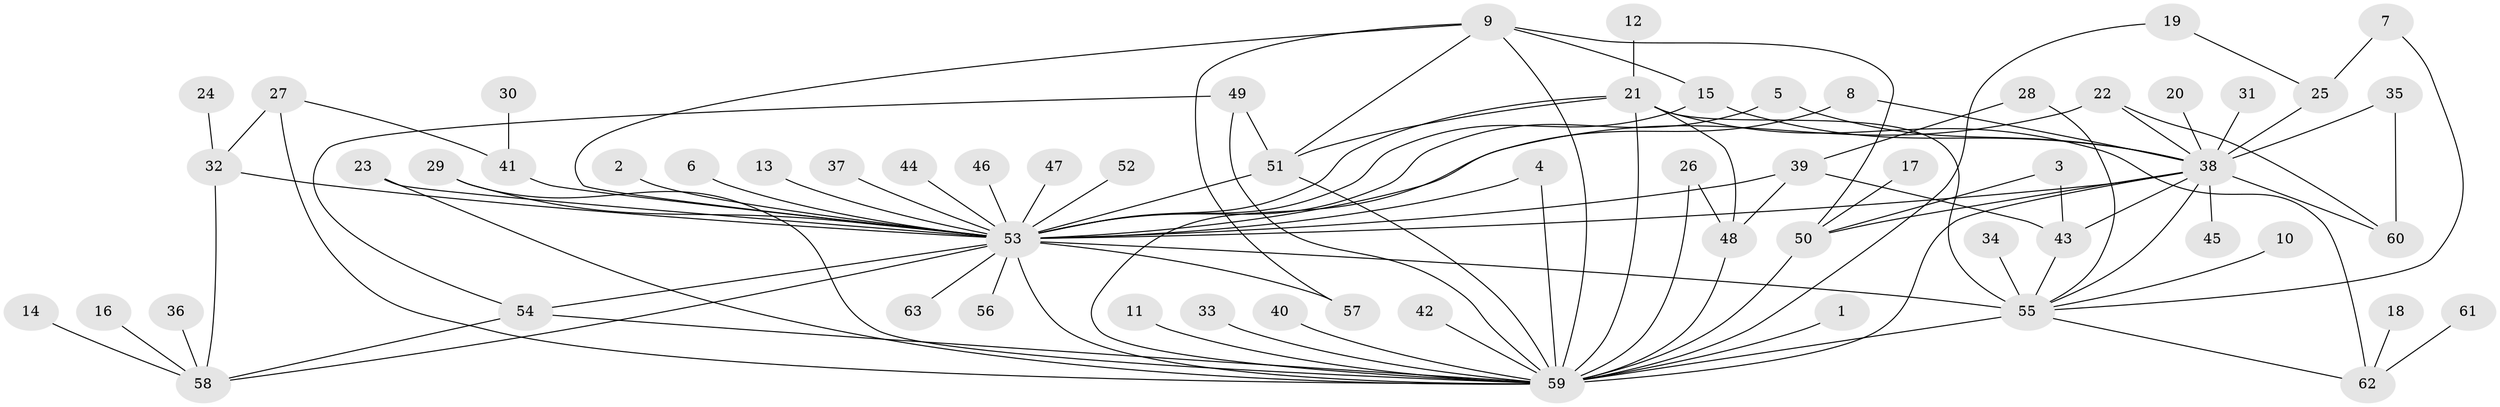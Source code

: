 // original degree distribution, {31: 0.008264462809917356, 1: 0.4132231404958678, 9: 0.008264462809917356, 6: 0.04132231404958678, 5: 0.05785123966942149, 4: 0.06611570247933884, 32: 0.008264462809917356, 7: 0.01652892561983471, 2: 0.256198347107438, 3: 0.10743801652892562, 11: 0.01652892561983471}
// Generated by graph-tools (version 1.1) at 2025/48/03/06/25 01:48:57]
// undirected, 63 vertices, 101 edges
graph export_dot {
graph [start="1"]
  node [color=gray90,style=filled];
  1;
  2;
  3;
  4;
  5;
  6;
  7;
  8;
  9;
  10;
  11;
  12;
  13;
  14;
  15;
  16;
  17;
  18;
  19;
  20;
  21;
  22;
  23;
  24;
  25;
  26;
  27;
  28;
  29;
  30;
  31;
  32;
  33;
  34;
  35;
  36;
  37;
  38;
  39;
  40;
  41;
  42;
  43;
  44;
  45;
  46;
  47;
  48;
  49;
  50;
  51;
  52;
  53;
  54;
  55;
  56;
  57;
  58;
  59;
  60;
  61;
  62;
  63;
  1 -- 59 [weight=1.0];
  2 -- 53 [weight=1.0];
  3 -- 43 [weight=1.0];
  3 -- 50 [weight=1.0];
  4 -- 53 [weight=1.0];
  4 -- 59 [weight=1.0];
  5 -- 38 [weight=1.0];
  5 -- 53 [weight=1.0];
  6 -- 53 [weight=1.0];
  7 -- 25 [weight=1.0];
  7 -- 55 [weight=1.0];
  8 -- 38 [weight=1.0];
  8 -- 59 [weight=1.0];
  9 -- 15 [weight=1.0];
  9 -- 50 [weight=1.0];
  9 -- 51 [weight=1.0];
  9 -- 53 [weight=1.0];
  9 -- 57 [weight=1.0];
  9 -- 59 [weight=1.0];
  10 -- 55 [weight=1.0];
  11 -- 59 [weight=1.0];
  12 -- 21 [weight=1.0];
  13 -- 53 [weight=1.0];
  14 -- 58 [weight=1.0];
  15 -- 38 [weight=2.0];
  15 -- 53 [weight=1.0];
  16 -- 58 [weight=1.0];
  17 -- 50 [weight=1.0];
  18 -- 62 [weight=1.0];
  19 -- 25 [weight=1.0];
  19 -- 59 [weight=1.0];
  20 -- 38 [weight=1.0];
  21 -- 48 [weight=1.0];
  21 -- 51 [weight=1.0];
  21 -- 53 [weight=1.0];
  21 -- 55 [weight=1.0];
  21 -- 59 [weight=2.0];
  21 -- 62 [weight=1.0];
  22 -- 38 [weight=1.0];
  22 -- 53 [weight=1.0];
  22 -- 60 [weight=1.0];
  23 -- 53 [weight=1.0];
  23 -- 59 [weight=1.0];
  24 -- 32 [weight=1.0];
  25 -- 38 [weight=1.0];
  26 -- 48 [weight=1.0];
  26 -- 59 [weight=1.0];
  27 -- 32 [weight=1.0];
  27 -- 41 [weight=1.0];
  27 -- 59 [weight=1.0];
  28 -- 39 [weight=1.0];
  28 -- 55 [weight=1.0];
  29 -- 53 [weight=2.0];
  29 -- 59 [weight=1.0];
  30 -- 41 [weight=1.0];
  31 -- 38 [weight=1.0];
  32 -- 53 [weight=1.0];
  32 -- 58 [weight=1.0];
  33 -- 59 [weight=1.0];
  34 -- 55 [weight=1.0];
  35 -- 38 [weight=1.0];
  35 -- 60 [weight=1.0];
  36 -- 58 [weight=1.0];
  37 -- 53 [weight=1.0];
  38 -- 43 [weight=1.0];
  38 -- 45 [weight=1.0];
  38 -- 50 [weight=1.0];
  38 -- 53 [weight=2.0];
  38 -- 55 [weight=1.0];
  38 -- 59 [weight=2.0];
  38 -- 60 [weight=1.0];
  39 -- 43 [weight=1.0];
  39 -- 48 [weight=1.0];
  39 -- 53 [weight=1.0];
  40 -- 59 [weight=1.0];
  41 -- 53 [weight=2.0];
  42 -- 59 [weight=1.0];
  43 -- 55 [weight=1.0];
  44 -- 53 [weight=1.0];
  46 -- 53 [weight=1.0];
  47 -- 53 [weight=1.0];
  48 -- 59 [weight=1.0];
  49 -- 51 [weight=1.0];
  49 -- 54 [weight=1.0];
  49 -- 59 [weight=1.0];
  50 -- 59 [weight=2.0];
  51 -- 53 [weight=2.0];
  51 -- 59 [weight=1.0];
  52 -- 53 [weight=1.0];
  53 -- 54 [weight=1.0];
  53 -- 55 [weight=2.0];
  53 -- 56 [weight=1.0];
  53 -- 57 [weight=1.0];
  53 -- 58 [weight=1.0];
  53 -- 59 [weight=2.0];
  53 -- 63 [weight=1.0];
  54 -- 58 [weight=1.0];
  54 -- 59 [weight=1.0];
  55 -- 59 [weight=2.0];
  55 -- 62 [weight=1.0];
  61 -- 62 [weight=1.0];
}
